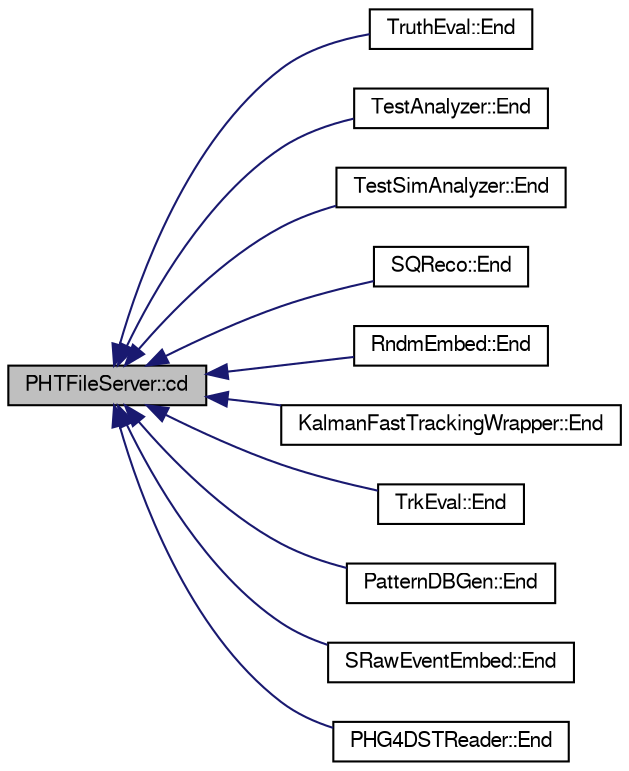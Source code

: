 digraph "PHTFileServer::cd"
{
  bgcolor="transparent";
  edge [fontname="FreeSans",fontsize="10",labelfontname="FreeSans",labelfontsize="10"];
  node [fontname="FreeSans",fontsize="10",shape=record];
  rankdir="LR";
  Node1 [label="PHTFileServer::cd",height=0.2,width=0.4,color="black", fillcolor="grey75", style="filled" fontcolor="black"];
  Node1 -> Node2 [dir="back",color="midnightblue",fontsize="10",style="solid",fontname="FreeSans"];
  Node2 [label="TruthEval::End",height=0.2,width=0.4,color="black",URL="$df/d39/classTruthEval.html#a66eef7bcd13a20676c225239b795a7f2",tooltip="Called at the end of all processing. "];
  Node1 -> Node3 [dir="back",color="midnightblue",fontsize="10",style="solid",fontname="FreeSans"];
  Node3 [label="TestAnalyzer::End",height=0.2,width=0.4,color="black",URL="$da/da5/classTestAnalyzer.html#ac46548440d68caec9cb2586fd69341e1",tooltip="Called at the end of all processing. "];
  Node1 -> Node4 [dir="back",color="midnightblue",fontsize="10",style="solid",fontname="FreeSans"];
  Node4 [label="TestSimAnalyzer::End",height=0.2,width=0.4,color="black",URL="$d6/d20/classTestSimAnalyzer.html#a353b1f18eb21e2747b4718f92a83d617",tooltip="Called at the end of all processing. "];
  Node1 -> Node5 [dir="back",color="midnightblue",fontsize="10",style="solid",fontname="FreeSans"];
  Node5 [label="SQReco::End",height=0.2,width=0.4,color="black",URL="$df/df2/classSQReco.html#aa20ec491fe4eb02a46cc927bf301530f",tooltip="Called at the end of all processing. "];
  Node1 -> Node6 [dir="back",color="midnightblue",fontsize="10",style="solid",fontname="FreeSans"];
  Node6 [label="RndmEmbed::End",height=0.2,width=0.4,color="black",URL="$d9/d0c/classRndmEmbed.html#a0fecf7d0d05c3a6f7174dd6e30f10aa2",tooltip="Called at the end of all processing. "];
  Node1 -> Node7 [dir="back",color="midnightblue",fontsize="10",style="solid",fontname="FreeSans"];
  Node7 [label="KalmanFastTrackingWrapper::End",height=0.2,width=0.4,color="black",URL="$d4/dff/classKalmanFastTrackingWrapper.html#a09b25c9dbbb21853df43560b51da1ca9",tooltip="Called at the end of all processing. "];
  Node1 -> Node8 [dir="back",color="midnightblue",fontsize="10",style="solid",fontname="FreeSans"];
  Node8 [label="TrkEval::End",height=0.2,width=0.4,color="black",URL="$de/d2f/classTrkEval.html#aeef93a772b536795613f09d0333ae9d9",tooltip="Called at the end of all processing. "];
  Node1 -> Node9 [dir="back",color="midnightblue",fontsize="10",style="solid",fontname="FreeSans"];
  Node9 [label="PatternDBGen::End",height=0.2,width=0.4,color="black",URL="$de/d1e/classPatternDBGen.html#a49f6e492815ac7887def20fce80ab1c8",tooltip="Called at the end of all processing. "];
  Node1 -> Node10 [dir="back",color="midnightblue",fontsize="10",style="solid",fontname="FreeSans"];
  Node10 [label="SRawEventEmbed::End",height=0.2,width=0.4,color="black",URL="$d4/d36/classSRawEventEmbed.html#ab05c9c9d5160e33a0f63c3041566a863",tooltip="Called at the end of all processing. "];
  Node1 -> Node11 [dir="back",color="midnightblue",fontsize="10",style="solid",fontname="FreeSans"];
  Node11 [label="PHG4DSTReader::End",height=0.2,width=0.4,color="black",URL="$d4/dc9/classPHG4DSTReader.html#aecf72c194728591f6587ea1e0f19c42b",tooltip="end of run method "];
}
